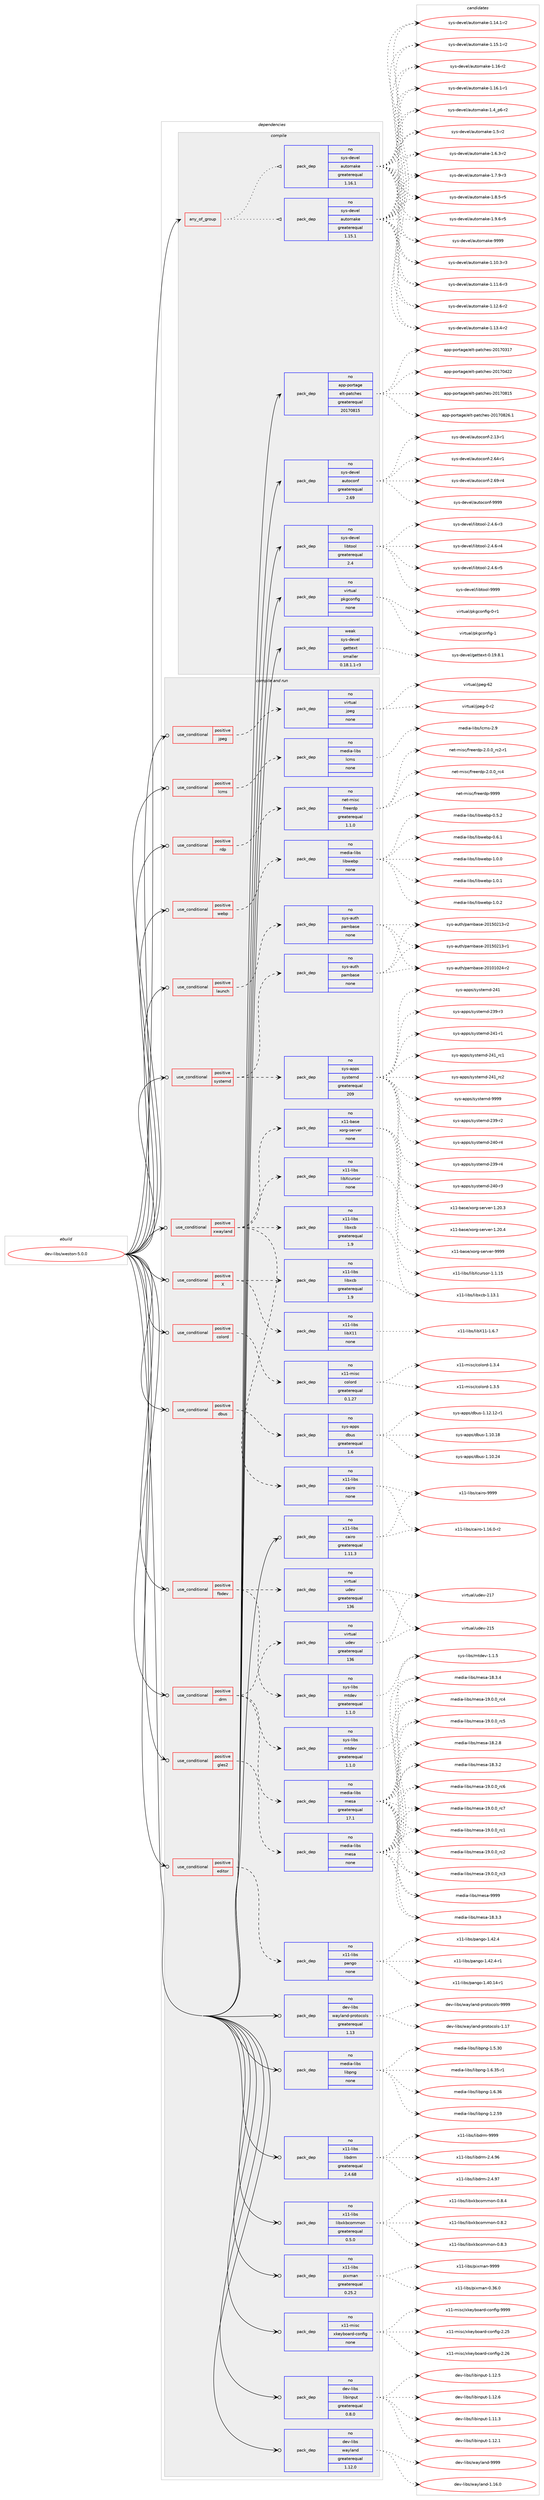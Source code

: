 digraph prolog {

# *************
# Graph options
# *************

newrank=true;
concentrate=true;
compound=true;
graph [rankdir=LR,fontname=Helvetica,fontsize=10,ranksep=1.5];#, ranksep=2.5, nodesep=0.2];
edge  [arrowhead=vee];
node  [fontname=Helvetica,fontsize=10];

# **********
# The ebuild
# **********

subgraph cluster_leftcol {
color=gray;
rank=same;
label=<<i>ebuild</i>>;
id [label="dev-libs/weston-5.0.0", color=red, width=4, href="../dev-libs/weston-5.0.0.svg"];
}

# ****************
# The dependencies
# ****************

subgraph cluster_midcol {
color=gray;
label=<<i>dependencies</i>>;
subgraph cluster_compile {
fillcolor="#eeeeee";
style=filled;
label=<<i>compile</i>>;
subgraph any22430 {
dependency1372559 [label=<<TABLE BORDER="0" CELLBORDER="1" CELLSPACING="0" CELLPADDING="4"><TR><TD CELLPADDING="10">any_of_group</TD></TR></TABLE>>, shape=none, color=red];subgraph pack982516 {
dependency1372560 [label=<<TABLE BORDER="0" CELLBORDER="1" CELLSPACING="0" CELLPADDING="4" WIDTH="220"><TR><TD ROWSPAN="6" CELLPADDING="30">pack_dep</TD></TR><TR><TD WIDTH="110">no</TD></TR><TR><TD>sys-devel</TD></TR><TR><TD>automake</TD></TR><TR><TD>greaterequal</TD></TR><TR><TD>1.16.1</TD></TR></TABLE>>, shape=none, color=blue];
}
dependency1372559:e -> dependency1372560:w [weight=20,style="dotted",arrowhead="oinv"];
subgraph pack982517 {
dependency1372561 [label=<<TABLE BORDER="0" CELLBORDER="1" CELLSPACING="0" CELLPADDING="4" WIDTH="220"><TR><TD ROWSPAN="6" CELLPADDING="30">pack_dep</TD></TR><TR><TD WIDTH="110">no</TD></TR><TR><TD>sys-devel</TD></TR><TR><TD>automake</TD></TR><TR><TD>greaterequal</TD></TR><TR><TD>1.15.1</TD></TR></TABLE>>, shape=none, color=blue];
}
dependency1372559:e -> dependency1372561:w [weight=20,style="dotted",arrowhead="oinv"];
}
id:e -> dependency1372559:w [weight=20,style="solid",arrowhead="vee"];
subgraph pack982518 {
dependency1372562 [label=<<TABLE BORDER="0" CELLBORDER="1" CELLSPACING="0" CELLPADDING="4" WIDTH="220"><TR><TD ROWSPAN="6" CELLPADDING="30">pack_dep</TD></TR><TR><TD WIDTH="110">no</TD></TR><TR><TD>app-portage</TD></TR><TR><TD>elt-patches</TD></TR><TR><TD>greaterequal</TD></TR><TR><TD>20170815</TD></TR></TABLE>>, shape=none, color=blue];
}
id:e -> dependency1372562:w [weight=20,style="solid",arrowhead="vee"];
subgraph pack982519 {
dependency1372563 [label=<<TABLE BORDER="0" CELLBORDER="1" CELLSPACING="0" CELLPADDING="4" WIDTH="220"><TR><TD ROWSPAN="6" CELLPADDING="30">pack_dep</TD></TR><TR><TD WIDTH="110">no</TD></TR><TR><TD>sys-devel</TD></TR><TR><TD>autoconf</TD></TR><TR><TD>greaterequal</TD></TR><TR><TD>2.69</TD></TR></TABLE>>, shape=none, color=blue];
}
id:e -> dependency1372563:w [weight=20,style="solid",arrowhead="vee"];
subgraph pack982520 {
dependency1372564 [label=<<TABLE BORDER="0" CELLBORDER="1" CELLSPACING="0" CELLPADDING="4" WIDTH="220"><TR><TD ROWSPAN="6" CELLPADDING="30">pack_dep</TD></TR><TR><TD WIDTH="110">no</TD></TR><TR><TD>sys-devel</TD></TR><TR><TD>libtool</TD></TR><TR><TD>greaterequal</TD></TR><TR><TD>2.4</TD></TR></TABLE>>, shape=none, color=blue];
}
id:e -> dependency1372564:w [weight=20,style="solid",arrowhead="vee"];
subgraph pack982521 {
dependency1372565 [label=<<TABLE BORDER="0" CELLBORDER="1" CELLSPACING="0" CELLPADDING="4" WIDTH="220"><TR><TD ROWSPAN="6" CELLPADDING="30">pack_dep</TD></TR><TR><TD WIDTH="110">no</TD></TR><TR><TD>virtual</TD></TR><TR><TD>pkgconfig</TD></TR><TR><TD>none</TD></TR><TR><TD></TD></TR></TABLE>>, shape=none, color=blue];
}
id:e -> dependency1372565:w [weight=20,style="solid",arrowhead="vee"];
subgraph pack982522 {
dependency1372566 [label=<<TABLE BORDER="0" CELLBORDER="1" CELLSPACING="0" CELLPADDING="4" WIDTH="220"><TR><TD ROWSPAN="6" CELLPADDING="30">pack_dep</TD></TR><TR><TD WIDTH="110">weak</TD></TR><TR><TD>sys-devel</TD></TR><TR><TD>gettext</TD></TR><TR><TD>smaller</TD></TR><TR><TD>0.18.1.1-r3</TD></TR></TABLE>>, shape=none, color=blue];
}
id:e -> dependency1372566:w [weight=20,style="solid",arrowhead="vee"];
}
subgraph cluster_compileandrun {
fillcolor="#eeeeee";
style=filled;
label=<<i>compile and run</i>>;
subgraph cond367049 {
dependency1372567 [label=<<TABLE BORDER="0" CELLBORDER="1" CELLSPACING="0" CELLPADDING="4"><TR><TD ROWSPAN="3" CELLPADDING="10">use_conditional</TD></TR><TR><TD>positive</TD></TR><TR><TD>X</TD></TR></TABLE>>, shape=none, color=red];
subgraph pack982523 {
dependency1372568 [label=<<TABLE BORDER="0" CELLBORDER="1" CELLSPACING="0" CELLPADDING="4" WIDTH="220"><TR><TD ROWSPAN="6" CELLPADDING="30">pack_dep</TD></TR><TR><TD WIDTH="110">no</TD></TR><TR><TD>x11-libs</TD></TR><TR><TD>libxcb</TD></TR><TR><TD>greaterequal</TD></TR><TR><TD>1.9</TD></TR></TABLE>>, shape=none, color=blue];
}
dependency1372567:e -> dependency1372568:w [weight=20,style="dashed",arrowhead="vee"];
subgraph pack982524 {
dependency1372569 [label=<<TABLE BORDER="0" CELLBORDER="1" CELLSPACING="0" CELLPADDING="4" WIDTH="220"><TR><TD ROWSPAN="6" CELLPADDING="30">pack_dep</TD></TR><TR><TD WIDTH="110">no</TD></TR><TR><TD>x11-libs</TD></TR><TR><TD>libX11</TD></TR><TR><TD>none</TD></TR><TR><TD></TD></TR></TABLE>>, shape=none, color=blue];
}
dependency1372567:e -> dependency1372569:w [weight=20,style="dashed",arrowhead="vee"];
}
id:e -> dependency1372567:w [weight=20,style="solid",arrowhead="odotvee"];
subgraph cond367050 {
dependency1372570 [label=<<TABLE BORDER="0" CELLBORDER="1" CELLSPACING="0" CELLPADDING="4"><TR><TD ROWSPAN="3" CELLPADDING="10">use_conditional</TD></TR><TR><TD>positive</TD></TR><TR><TD>colord</TD></TR></TABLE>>, shape=none, color=red];
subgraph pack982525 {
dependency1372571 [label=<<TABLE BORDER="0" CELLBORDER="1" CELLSPACING="0" CELLPADDING="4" WIDTH="220"><TR><TD ROWSPAN="6" CELLPADDING="30">pack_dep</TD></TR><TR><TD WIDTH="110">no</TD></TR><TR><TD>x11-misc</TD></TR><TR><TD>colord</TD></TR><TR><TD>greaterequal</TD></TR><TR><TD>0.1.27</TD></TR></TABLE>>, shape=none, color=blue];
}
dependency1372570:e -> dependency1372571:w [weight=20,style="dashed",arrowhead="vee"];
}
id:e -> dependency1372570:w [weight=20,style="solid",arrowhead="odotvee"];
subgraph cond367051 {
dependency1372572 [label=<<TABLE BORDER="0" CELLBORDER="1" CELLSPACING="0" CELLPADDING="4"><TR><TD ROWSPAN="3" CELLPADDING="10">use_conditional</TD></TR><TR><TD>positive</TD></TR><TR><TD>dbus</TD></TR></TABLE>>, shape=none, color=red];
subgraph pack982526 {
dependency1372573 [label=<<TABLE BORDER="0" CELLBORDER="1" CELLSPACING="0" CELLPADDING="4" WIDTH="220"><TR><TD ROWSPAN="6" CELLPADDING="30">pack_dep</TD></TR><TR><TD WIDTH="110">no</TD></TR><TR><TD>sys-apps</TD></TR><TR><TD>dbus</TD></TR><TR><TD>greaterequal</TD></TR><TR><TD>1.6</TD></TR></TABLE>>, shape=none, color=blue];
}
dependency1372572:e -> dependency1372573:w [weight=20,style="dashed",arrowhead="vee"];
}
id:e -> dependency1372572:w [weight=20,style="solid",arrowhead="odotvee"];
subgraph cond367052 {
dependency1372574 [label=<<TABLE BORDER="0" CELLBORDER="1" CELLSPACING="0" CELLPADDING="4"><TR><TD ROWSPAN="3" CELLPADDING="10">use_conditional</TD></TR><TR><TD>positive</TD></TR><TR><TD>drm</TD></TR></TABLE>>, shape=none, color=red];
subgraph pack982527 {
dependency1372575 [label=<<TABLE BORDER="0" CELLBORDER="1" CELLSPACING="0" CELLPADDING="4" WIDTH="220"><TR><TD ROWSPAN="6" CELLPADDING="30">pack_dep</TD></TR><TR><TD WIDTH="110">no</TD></TR><TR><TD>media-libs</TD></TR><TR><TD>mesa</TD></TR><TR><TD>greaterequal</TD></TR><TR><TD>17.1</TD></TR></TABLE>>, shape=none, color=blue];
}
dependency1372574:e -> dependency1372575:w [weight=20,style="dashed",arrowhead="vee"];
subgraph pack982528 {
dependency1372576 [label=<<TABLE BORDER="0" CELLBORDER="1" CELLSPACING="0" CELLPADDING="4" WIDTH="220"><TR><TD ROWSPAN="6" CELLPADDING="30">pack_dep</TD></TR><TR><TD WIDTH="110">no</TD></TR><TR><TD>sys-libs</TD></TR><TR><TD>mtdev</TD></TR><TR><TD>greaterequal</TD></TR><TR><TD>1.1.0</TD></TR></TABLE>>, shape=none, color=blue];
}
dependency1372574:e -> dependency1372576:w [weight=20,style="dashed",arrowhead="vee"];
subgraph pack982529 {
dependency1372577 [label=<<TABLE BORDER="0" CELLBORDER="1" CELLSPACING="0" CELLPADDING="4" WIDTH="220"><TR><TD ROWSPAN="6" CELLPADDING="30">pack_dep</TD></TR><TR><TD WIDTH="110">no</TD></TR><TR><TD>virtual</TD></TR><TR><TD>udev</TD></TR><TR><TD>greaterequal</TD></TR><TR><TD>136</TD></TR></TABLE>>, shape=none, color=blue];
}
dependency1372574:e -> dependency1372577:w [weight=20,style="dashed",arrowhead="vee"];
}
id:e -> dependency1372574:w [weight=20,style="solid",arrowhead="odotvee"];
subgraph cond367053 {
dependency1372578 [label=<<TABLE BORDER="0" CELLBORDER="1" CELLSPACING="0" CELLPADDING="4"><TR><TD ROWSPAN="3" CELLPADDING="10">use_conditional</TD></TR><TR><TD>positive</TD></TR><TR><TD>editor</TD></TR></TABLE>>, shape=none, color=red];
subgraph pack982530 {
dependency1372579 [label=<<TABLE BORDER="0" CELLBORDER="1" CELLSPACING="0" CELLPADDING="4" WIDTH="220"><TR><TD ROWSPAN="6" CELLPADDING="30">pack_dep</TD></TR><TR><TD WIDTH="110">no</TD></TR><TR><TD>x11-libs</TD></TR><TR><TD>pango</TD></TR><TR><TD>none</TD></TR><TR><TD></TD></TR></TABLE>>, shape=none, color=blue];
}
dependency1372578:e -> dependency1372579:w [weight=20,style="dashed",arrowhead="vee"];
}
id:e -> dependency1372578:w [weight=20,style="solid",arrowhead="odotvee"];
subgraph cond367054 {
dependency1372580 [label=<<TABLE BORDER="0" CELLBORDER="1" CELLSPACING="0" CELLPADDING="4"><TR><TD ROWSPAN="3" CELLPADDING="10">use_conditional</TD></TR><TR><TD>positive</TD></TR><TR><TD>fbdev</TD></TR></TABLE>>, shape=none, color=red];
subgraph pack982531 {
dependency1372581 [label=<<TABLE BORDER="0" CELLBORDER="1" CELLSPACING="0" CELLPADDING="4" WIDTH="220"><TR><TD ROWSPAN="6" CELLPADDING="30">pack_dep</TD></TR><TR><TD WIDTH="110">no</TD></TR><TR><TD>sys-libs</TD></TR><TR><TD>mtdev</TD></TR><TR><TD>greaterequal</TD></TR><TR><TD>1.1.0</TD></TR></TABLE>>, shape=none, color=blue];
}
dependency1372580:e -> dependency1372581:w [weight=20,style="dashed",arrowhead="vee"];
subgraph pack982532 {
dependency1372582 [label=<<TABLE BORDER="0" CELLBORDER="1" CELLSPACING="0" CELLPADDING="4" WIDTH="220"><TR><TD ROWSPAN="6" CELLPADDING="30">pack_dep</TD></TR><TR><TD WIDTH="110">no</TD></TR><TR><TD>virtual</TD></TR><TR><TD>udev</TD></TR><TR><TD>greaterequal</TD></TR><TR><TD>136</TD></TR></TABLE>>, shape=none, color=blue];
}
dependency1372580:e -> dependency1372582:w [weight=20,style="dashed",arrowhead="vee"];
}
id:e -> dependency1372580:w [weight=20,style="solid",arrowhead="odotvee"];
subgraph cond367055 {
dependency1372583 [label=<<TABLE BORDER="0" CELLBORDER="1" CELLSPACING="0" CELLPADDING="4"><TR><TD ROWSPAN="3" CELLPADDING="10">use_conditional</TD></TR><TR><TD>positive</TD></TR><TR><TD>gles2</TD></TR></TABLE>>, shape=none, color=red];
subgraph pack982533 {
dependency1372584 [label=<<TABLE BORDER="0" CELLBORDER="1" CELLSPACING="0" CELLPADDING="4" WIDTH="220"><TR><TD ROWSPAN="6" CELLPADDING="30">pack_dep</TD></TR><TR><TD WIDTH="110">no</TD></TR><TR><TD>media-libs</TD></TR><TR><TD>mesa</TD></TR><TR><TD>none</TD></TR><TR><TD></TD></TR></TABLE>>, shape=none, color=blue];
}
dependency1372583:e -> dependency1372584:w [weight=20,style="dashed",arrowhead="vee"];
}
id:e -> dependency1372583:w [weight=20,style="solid",arrowhead="odotvee"];
subgraph cond367056 {
dependency1372585 [label=<<TABLE BORDER="0" CELLBORDER="1" CELLSPACING="0" CELLPADDING="4"><TR><TD ROWSPAN="3" CELLPADDING="10">use_conditional</TD></TR><TR><TD>positive</TD></TR><TR><TD>jpeg</TD></TR></TABLE>>, shape=none, color=red];
subgraph pack982534 {
dependency1372586 [label=<<TABLE BORDER="0" CELLBORDER="1" CELLSPACING="0" CELLPADDING="4" WIDTH="220"><TR><TD ROWSPAN="6" CELLPADDING="30">pack_dep</TD></TR><TR><TD WIDTH="110">no</TD></TR><TR><TD>virtual</TD></TR><TR><TD>jpeg</TD></TR><TR><TD>none</TD></TR><TR><TD></TD></TR></TABLE>>, shape=none, color=blue];
}
dependency1372585:e -> dependency1372586:w [weight=20,style="dashed",arrowhead="vee"];
}
id:e -> dependency1372585:w [weight=20,style="solid",arrowhead="odotvee"];
subgraph cond367057 {
dependency1372587 [label=<<TABLE BORDER="0" CELLBORDER="1" CELLSPACING="0" CELLPADDING="4"><TR><TD ROWSPAN="3" CELLPADDING="10">use_conditional</TD></TR><TR><TD>positive</TD></TR><TR><TD>launch</TD></TR></TABLE>>, shape=none, color=red];
subgraph pack982535 {
dependency1372588 [label=<<TABLE BORDER="0" CELLBORDER="1" CELLSPACING="0" CELLPADDING="4" WIDTH="220"><TR><TD ROWSPAN="6" CELLPADDING="30">pack_dep</TD></TR><TR><TD WIDTH="110">no</TD></TR><TR><TD>sys-auth</TD></TR><TR><TD>pambase</TD></TR><TR><TD>none</TD></TR><TR><TD></TD></TR></TABLE>>, shape=none, color=blue];
}
dependency1372587:e -> dependency1372588:w [weight=20,style="dashed",arrowhead="vee"];
}
id:e -> dependency1372587:w [weight=20,style="solid",arrowhead="odotvee"];
subgraph cond367058 {
dependency1372589 [label=<<TABLE BORDER="0" CELLBORDER="1" CELLSPACING="0" CELLPADDING="4"><TR><TD ROWSPAN="3" CELLPADDING="10">use_conditional</TD></TR><TR><TD>positive</TD></TR><TR><TD>lcms</TD></TR></TABLE>>, shape=none, color=red];
subgraph pack982536 {
dependency1372590 [label=<<TABLE BORDER="0" CELLBORDER="1" CELLSPACING="0" CELLPADDING="4" WIDTH="220"><TR><TD ROWSPAN="6" CELLPADDING="30">pack_dep</TD></TR><TR><TD WIDTH="110">no</TD></TR><TR><TD>media-libs</TD></TR><TR><TD>lcms</TD></TR><TR><TD>none</TD></TR><TR><TD></TD></TR></TABLE>>, shape=none, color=blue];
}
dependency1372589:e -> dependency1372590:w [weight=20,style="dashed",arrowhead="vee"];
}
id:e -> dependency1372589:w [weight=20,style="solid",arrowhead="odotvee"];
subgraph cond367059 {
dependency1372591 [label=<<TABLE BORDER="0" CELLBORDER="1" CELLSPACING="0" CELLPADDING="4"><TR><TD ROWSPAN="3" CELLPADDING="10">use_conditional</TD></TR><TR><TD>positive</TD></TR><TR><TD>rdp</TD></TR></TABLE>>, shape=none, color=red];
subgraph pack982537 {
dependency1372592 [label=<<TABLE BORDER="0" CELLBORDER="1" CELLSPACING="0" CELLPADDING="4" WIDTH="220"><TR><TD ROWSPAN="6" CELLPADDING="30">pack_dep</TD></TR><TR><TD WIDTH="110">no</TD></TR><TR><TD>net-misc</TD></TR><TR><TD>freerdp</TD></TR><TR><TD>greaterequal</TD></TR><TR><TD>1.1.0</TD></TR></TABLE>>, shape=none, color=blue];
}
dependency1372591:e -> dependency1372592:w [weight=20,style="dashed",arrowhead="vee"];
}
id:e -> dependency1372591:w [weight=20,style="solid",arrowhead="odotvee"];
subgraph cond367060 {
dependency1372593 [label=<<TABLE BORDER="0" CELLBORDER="1" CELLSPACING="0" CELLPADDING="4"><TR><TD ROWSPAN="3" CELLPADDING="10">use_conditional</TD></TR><TR><TD>positive</TD></TR><TR><TD>systemd</TD></TR></TABLE>>, shape=none, color=red];
subgraph pack982538 {
dependency1372594 [label=<<TABLE BORDER="0" CELLBORDER="1" CELLSPACING="0" CELLPADDING="4" WIDTH="220"><TR><TD ROWSPAN="6" CELLPADDING="30">pack_dep</TD></TR><TR><TD WIDTH="110">no</TD></TR><TR><TD>sys-auth</TD></TR><TR><TD>pambase</TD></TR><TR><TD>none</TD></TR><TR><TD></TD></TR></TABLE>>, shape=none, color=blue];
}
dependency1372593:e -> dependency1372594:w [weight=20,style="dashed",arrowhead="vee"];
subgraph pack982539 {
dependency1372595 [label=<<TABLE BORDER="0" CELLBORDER="1" CELLSPACING="0" CELLPADDING="4" WIDTH="220"><TR><TD ROWSPAN="6" CELLPADDING="30">pack_dep</TD></TR><TR><TD WIDTH="110">no</TD></TR><TR><TD>sys-apps</TD></TR><TR><TD>systemd</TD></TR><TR><TD>greaterequal</TD></TR><TR><TD>209</TD></TR></TABLE>>, shape=none, color=blue];
}
dependency1372593:e -> dependency1372595:w [weight=20,style="dashed",arrowhead="vee"];
}
id:e -> dependency1372593:w [weight=20,style="solid",arrowhead="odotvee"];
subgraph cond367061 {
dependency1372596 [label=<<TABLE BORDER="0" CELLBORDER="1" CELLSPACING="0" CELLPADDING="4"><TR><TD ROWSPAN="3" CELLPADDING="10">use_conditional</TD></TR><TR><TD>positive</TD></TR><TR><TD>webp</TD></TR></TABLE>>, shape=none, color=red];
subgraph pack982540 {
dependency1372597 [label=<<TABLE BORDER="0" CELLBORDER="1" CELLSPACING="0" CELLPADDING="4" WIDTH="220"><TR><TD ROWSPAN="6" CELLPADDING="30">pack_dep</TD></TR><TR><TD WIDTH="110">no</TD></TR><TR><TD>media-libs</TD></TR><TR><TD>libwebp</TD></TR><TR><TD>none</TD></TR><TR><TD></TD></TR></TABLE>>, shape=none, color=blue];
}
dependency1372596:e -> dependency1372597:w [weight=20,style="dashed",arrowhead="vee"];
}
id:e -> dependency1372596:w [weight=20,style="solid",arrowhead="odotvee"];
subgraph cond367062 {
dependency1372598 [label=<<TABLE BORDER="0" CELLBORDER="1" CELLSPACING="0" CELLPADDING="4"><TR><TD ROWSPAN="3" CELLPADDING="10">use_conditional</TD></TR><TR><TD>positive</TD></TR><TR><TD>xwayland</TD></TR></TABLE>>, shape=none, color=red];
subgraph pack982541 {
dependency1372599 [label=<<TABLE BORDER="0" CELLBORDER="1" CELLSPACING="0" CELLPADDING="4" WIDTH="220"><TR><TD ROWSPAN="6" CELLPADDING="30">pack_dep</TD></TR><TR><TD WIDTH="110">no</TD></TR><TR><TD>x11-base</TD></TR><TR><TD>xorg-server</TD></TR><TR><TD>none</TD></TR><TR><TD></TD></TR></TABLE>>, shape=none, color=blue];
}
dependency1372598:e -> dependency1372599:w [weight=20,style="dashed",arrowhead="vee"];
subgraph pack982542 {
dependency1372600 [label=<<TABLE BORDER="0" CELLBORDER="1" CELLSPACING="0" CELLPADDING="4" WIDTH="220"><TR><TD ROWSPAN="6" CELLPADDING="30">pack_dep</TD></TR><TR><TD WIDTH="110">no</TD></TR><TR><TD>x11-libs</TD></TR><TR><TD>cairo</TD></TR><TR><TD>none</TD></TR><TR><TD></TD></TR></TABLE>>, shape=none, color=blue];
}
dependency1372598:e -> dependency1372600:w [weight=20,style="dashed",arrowhead="vee"];
subgraph pack982543 {
dependency1372601 [label=<<TABLE BORDER="0" CELLBORDER="1" CELLSPACING="0" CELLPADDING="4" WIDTH="220"><TR><TD ROWSPAN="6" CELLPADDING="30">pack_dep</TD></TR><TR><TD WIDTH="110">no</TD></TR><TR><TD>x11-libs</TD></TR><TR><TD>libxcb</TD></TR><TR><TD>greaterequal</TD></TR><TR><TD>1.9</TD></TR></TABLE>>, shape=none, color=blue];
}
dependency1372598:e -> dependency1372601:w [weight=20,style="dashed",arrowhead="vee"];
subgraph pack982544 {
dependency1372602 [label=<<TABLE BORDER="0" CELLBORDER="1" CELLSPACING="0" CELLPADDING="4" WIDTH="220"><TR><TD ROWSPAN="6" CELLPADDING="30">pack_dep</TD></TR><TR><TD WIDTH="110">no</TD></TR><TR><TD>x11-libs</TD></TR><TR><TD>libXcursor</TD></TR><TR><TD>none</TD></TR><TR><TD></TD></TR></TABLE>>, shape=none, color=blue];
}
dependency1372598:e -> dependency1372602:w [weight=20,style="dashed",arrowhead="vee"];
}
id:e -> dependency1372598:w [weight=20,style="solid",arrowhead="odotvee"];
subgraph pack982545 {
dependency1372603 [label=<<TABLE BORDER="0" CELLBORDER="1" CELLSPACING="0" CELLPADDING="4" WIDTH="220"><TR><TD ROWSPAN="6" CELLPADDING="30">pack_dep</TD></TR><TR><TD WIDTH="110">no</TD></TR><TR><TD>dev-libs</TD></TR><TR><TD>libinput</TD></TR><TR><TD>greaterequal</TD></TR><TR><TD>0.8.0</TD></TR></TABLE>>, shape=none, color=blue];
}
id:e -> dependency1372603:w [weight=20,style="solid",arrowhead="odotvee"];
subgraph pack982546 {
dependency1372604 [label=<<TABLE BORDER="0" CELLBORDER="1" CELLSPACING="0" CELLPADDING="4" WIDTH="220"><TR><TD ROWSPAN="6" CELLPADDING="30">pack_dep</TD></TR><TR><TD WIDTH="110">no</TD></TR><TR><TD>dev-libs</TD></TR><TR><TD>wayland</TD></TR><TR><TD>greaterequal</TD></TR><TR><TD>1.12.0</TD></TR></TABLE>>, shape=none, color=blue];
}
id:e -> dependency1372604:w [weight=20,style="solid",arrowhead="odotvee"];
subgraph pack982547 {
dependency1372605 [label=<<TABLE BORDER="0" CELLBORDER="1" CELLSPACING="0" CELLPADDING="4" WIDTH="220"><TR><TD ROWSPAN="6" CELLPADDING="30">pack_dep</TD></TR><TR><TD WIDTH="110">no</TD></TR><TR><TD>dev-libs</TD></TR><TR><TD>wayland-protocols</TD></TR><TR><TD>greaterequal</TD></TR><TR><TD>1.13</TD></TR></TABLE>>, shape=none, color=blue];
}
id:e -> dependency1372605:w [weight=20,style="solid",arrowhead="odotvee"];
subgraph pack982548 {
dependency1372606 [label=<<TABLE BORDER="0" CELLBORDER="1" CELLSPACING="0" CELLPADDING="4" WIDTH="220"><TR><TD ROWSPAN="6" CELLPADDING="30">pack_dep</TD></TR><TR><TD WIDTH="110">no</TD></TR><TR><TD>media-libs</TD></TR><TR><TD>libpng</TD></TR><TR><TD>none</TD></TR><TR><TD></TD></TR></TABLE>>, shape=none, color=blue];
}
id:e -> dependency1372606:w [weight=20,style="solid",arrowhead="odotvee"];
subgraph pack982549 {
dependency1372607 [label=<<TABLE BORDER="0" CELLBORDER="1" CELLSPACING="0" CELLPADDING="4" WIDTH="220"><TR><TD ROWSPAN="6" CELLPADDING="30">pack_dep</TD></TR><TR><TD WIDTH="110">no</TD></TR><TR><TD>x11-libs</TD></TR><TR><TD>cairo</TD></TR><TR><TD>greaterequal</TD></TR><TR><TD>1.11.3</TD></TR></TABLE>>, shape=none, color=blue];
}
id:e -> dependency1372607:w [weight=20,style="solid",arrowhead="odotvee"];
subgraph pack982550 {
dependency1372608 [label=<<TABLE BORDER="0" CELLBORDER="1" CELLSPACING="0" CELLPADDING="4" WIDTH="220"><TR><TD ROWSPAN="6" CELLPADDING="30">pack_dep</TD></TR><TR><TD WIDTH="110">no</TD></TR><TR><TD>x11-libs</TD></TR><TR><TD>libdrm</TD></TR><TR><TD>greaterequal</TD></TR><TR><TD>2.4.68</TD></TR></TABLE>>, shape=none, color=blue];
}
id:e -> dependency1372608:w [weight=20,style="solid",arrowhead="odotvee"];
subgraph pack982551 {
dependency1372609 [label=<<TABLE BORDER="0" CELLBORDER="1" CELLSPACING="0" CELLPADDING="4" WIDTH="220"><TR><TD ROWSPAN="6" CELLPADDING="30">pack_dep</TD></TR><TR><TD WIDTH="110">no</TD></TR><TR><TD>x11-libs</TD></TR><TR><TD>libxkbcommon</TD></TR><TR><TD>greaterequal</TD></TR><TR><TD>0.5.0</TD></TR></TABLE>>, shape=none, color=blue];
}
id:e -> dependency1372609:w [weight=20,style="solid",arrowhead="odotvee"];
subgraph pack982552 {
dependency1372610 [label=<<TABLE BORDER="0" CELLBORDER="1" CELLSPACING="0" CELLPADDING="4" WIDTH="220"><TR><TD ROWSPAN="6" CELLPADDING="30">pack_dep</TD></TR><TR><TD WIDTH="110">no</TD></TR><TR><TD>x11-libs</TD></TR><TR><TD>pixman</TD></TR><TR><TD>greaterequal</TD></TR><TR><TD>0.25.2</TD></TR></TABLE>>, shape=none, color=blue];
}
id:e -> dependency1372610:w [weight=20,style="solid",arrowhead="odotvee"];
subgraph pack982553 {
dependency1372611 [label=<<TABLE BORDER="0" CELLBORDER="1" CELLSPACING="0" CELLPADDING="4" WIDTH="220"><TR><TD ROWSPAN="6" CELLPADDING="30">pack_dep</TD></TR><TR><TD WIDTH="110">no</TD></TR><TR><TD>x11-misc</TD></TR><TR><TD>xkeyboard-config</TD></TR><TR><TD>none</TD></TR><TR><TD></TD></TR></TABLE>>, shape=none, color=blue];
}
id:e -> dependency1372611:w [weight=20,style="solid",arrowhead="odotvee"];
}
subgraph cluster_run {
fillcolor="#eeeeee";
style=filled;
label=<<i>run</i>>;
}
}

# **************
# The candidates
# **************

subgraph cluster_choices {
rank=same;
color=gray;
label=<<i>candidates</i>>;

subgraph choice982516 {
color=black;
nodesep=1;
choice11512111545100101118101108479711711611110997107101454946494846514511451 [label="sys-devel/automake-1.10.3-r3", color=red, width=4,href="../sys-devel/automake-1.10.3-r3.svg"];
choice11512111545100101118101108479711711611110997107101454946494946544511451 [label="sys-devel/automake-1.11.6-r3", color=red, width=4,href="../sys-devel/automake-1.11.6-r3.svg"];
choice11512111545100101118101108479711711611110997107101454946495046544511450 [label="sys-devel/automake-1.12.6-r2", color=red, width=4,href="../sys-devel/automake-1.12.6-r2.svg"];
choice11512111545100101118101108479711711611110997107101454946495146524511450 [label="sys-devel/automake-1.13.4-r2", color=red, width=4,href="../sys-devel/automake-1.13.4-r2.svg"];
choice11512111545100101118101108479711711611110997107101454946495246494511450 [label="sys-devel/automake-1.14.1-r2", color=red, width=4,href="../sys-devel/automake-1.14.1-r2.svg"];
choice11512111545100101118101108479711711611110997107101454946495346494511450 [label="sys-devel/automake-1.15.1-r2", color=red, width=4,href="../sys-devel/automake-1.15.1-r2.svg"];
choice1151211154510010111810110847971171161111099710710145494649544511450 [label="sys-devel/automake-1.16-r2", color=red, width=4,href="../sys-devel/automake-1.16-r2.svg"];
choice11512111545100101118101108479711711611110997107101454946495446494511449 [label="sys-devel/automake-1.16.1-r1", color=red, width=4,href="../sys-devel/automake-1.16.1-r1.svg"];
choice115121115451001011181011084797117116111109971071014549465295112544511450 [label="sys-devel/automake-1.4_p6-r2", color=red, width=4,href="../sys-devel/automake-1.4_p6-r2.svg"];
choice11512111545100101118101108479711711611110997107101454946534511450 [label="sys-devel/automake-1.5-r2", color=red, width=4,href="../sys-devel/automake-1.5-r2.svg"];
choice115121115451001011181011084797117116111109971071014549465446514511450 [label="sys-devel/automake-1.6.3-r2", color=red, width=4,href="../sys-devel/automake-1.6.3-r2.svg"];
choice115121115451001011181011084797117116111109971071014549465546574511451 [label="sys-devel/automake-1.7.9-r3", color=red, width=4,href="../sys-devel/automake-1.7.9-r3.svg"];
choice115121115451001011181011084797117116111109971071014549465646534511453 [label="sys-devel/automake-1.8.5-r5", color=red, width=4,href="../sys-devel/automake-1.8.5-r5.svg"];
choice115121115451001011181011084797117116111109971071014549465746544511453 [label="sys-devel/automake-1.9.6-r5", color=red, width=4,href="../sys-devel/automake-1.9.6-r5.svg"];
choice115121115451001011181011084797117116111109971071014557575757 [label="sys-devel/automake-9999", color=red, width=4,href="../sys-devel/automake-9999.svg"];
dependency1372560:e -> choice11512111545100101118101108479711711611110997107101454946494846514511451:w [style=dotted,weight="100"];
dependency1372560:e -> choice11512111545100101118101108479711711611110997107101454946494946544511451:w [style=dotted,weight="100"];
dependency1372560:e -> choice11512111545100101118101108479711711611110997107101454946495046544511450:w [style=dotted,weight="100"];
dependency1372560:e -> choice11512111545100101118101108479711711611110997107101454946495146524511450:w [style=dotted,weight="100"];
dependency1372560:e -> choice11512111545100101118101108479711711611110997107101454946495246494511450:w [style=dotted,weight="100"];
dependency1372560:e -> choice11512111545100101118101108479711711611110997107101454946495346494511450:w [style=dotted,weight="100"];
dependency1372560:e -> choice1151211154510010111810110847971171161111099710710145494649544511450:w [style=dotted,weight="100"];
dependency1372560:e -> choice11512111545100101118101108479711711611110997107101454946495446494511449:w [style=dotted,weight="100"];
dependency1372560:e -> choice115121115451001011181011084797117116111109971071014549465295112544511450:w [style=dotted,weight="100"];
dependency1372560:e -> choice11512111545100101118101108479711711611110997107101454946534511450:w [style=dotted,weight="100"];
dependency1372560:e -> choice115121115451001011181011084797117116111109971071014549465446514511450:w [style=dotted,weight="100"];
dependency1372560:e -> choice115121115451001011181011084797117116111109971071014549465546574511451:w [style=dotted,weight="100"];
dependency1372560:e -> choice115121115451001011181011084797117116111109971071014549465646534511453:w [style=dotted,weight="100"];
dependency1372560:e -> choice115121115451001011181011084797117116111109971071014549465746544511453:w [style=dotted,weight="100"];
dependency1372560:e -> choice115121115451001011181011084797117116111109971071014557575757:w [style=dotted,weight="100"];
}
subgraph choice982517 {
color=black;
nodesep=1;
choice11512111545100101118101108479711711611110997107101454946494846514511451 [label="sys-devel/automake-1.10.3-r3", color=red, width=4,href="../sys-devel/automake-1.10.3-r3.svg"];
choice11512111545100101118101108479711711611110997107101454946494946544511451 [label="sys-devel/automake-1.11.6-r3", color=red, width=4,href="../sys-devel/automake-1.11.6-r3.svg"];
choice11512111545100101118101108479711711611110997107101454946495046544511450 [label="sys-devel/automake-1.12.6-r2", color=red, width=4,href="../sys-devel/automake-1.12.6-r2.svg"];
choice11512111545100101118101108479711711611110997107101454946495146524511450 [label="sys-devel/automake-1.13.4-r2", color=red, width=4,href="../sys-devel/automake-1.13.4-r2.svg"];
choice11512111545100101118101108479711711611110997107101454946495246494511450 [label="sys-devel/automake-1.14.1-r2", color=red, width=4,href="../sys-devel/automake-1.14.1-r2.svg"];
choice11512111545100101118101108479711711611110997107101454946495346494511450 [label="sys-devel/automake-1.15.1-r2", color=red, width=4,href="../sys-devel/automake-1.15.1-r2.svg"];
choice1151211154510010111810110847971171161111099710710145494649544511450 [label="sys-devel/automake-1.16-r2", color=red, width=4,href="../sys-devel/automake-1.16-r2.svg"];
choice11512111545100101118101108479711711611110997107101454946495446494511449 [label="sys-devel/automake-1.16.1-r1", color=red, width=4,href="../sys-devel/automake-1.16.1-r1.svg"];
choice115121115451001011181011084797117116111109971071014549465295112544511450 [label="sys-devel/automake-1.4_p6-r2", color=red, width=4,href="../sys-devel/automake-1.4_p6-r2.svg"];
choice11512111545100101118101108479711711611110997107101454946534511450 [label="sys-devel/automake-1.5-r2", color=red, width=4,href="../sys-devel/automake-1.5-r2.svg"];
choice115121115451001011181011084797117116111109971071014549465446514511450 [label="sys-devel/automake-1.6.3-r2", color=red, width=4,href="../sys-devel/automake-1.6.3-r2.svg"];
choice115121115451001011181011084797117116111109971071014549465546574511451 [label="sys-devel/automake-1.7.9-r3", color=red, width=4,href="../sys-devel/automake-1.7.9-r3.svg"];
choice115121115451001011181011084797117116111109971071014549465646534511453 [label="sys-devel/automake-1.8.5-r5", color=red, width=4,href="../sys-devel/automake-1.8.5-r5.svg"];
choice115121115451001011181011084797117116111109971071014549465746544511453 [label="sys-devel/automake-1.9.6-r5", color=red, width=4,href="../sys-devel/automake-1.9.6-r5.svg"];
choice115121115451001011181011084797117116111109971071014557575757 [label="sys-devel/automake-9999", color=red, width=4,href="../sys-devel/automake-9999.svg"];
dependency1372561:e -> choice11512111545100101118101108479711711611110997107101454946494846514511451:w [style=dotted,weight="100"];
dependency1372561:e -> choice11512111545100101118101108479711711611110997107101454946494946544511451:w [style=dotted,weight="100"];
dependency1372561:e -> choice11512111545100101118101108479711711611110997107101454946495046544511450:w [style=dotted,weight="100"];
dependency1372561:e -> choice11512111545100101118101108479711711611110997107101454946495146524511450:w [style=dotted,weight="100"];
dependency1372561:e -> choice11512111545100101118101108479711711611110997107101454946495246494511450:w [style=dotted,weight="100"];
dependency1372561:e -> choice11512111545100101118101108479711711611110997107101454946495346494511450:w [style=dotted,weight="100"];
dependency1372561:e -> choice1151211154510010111810110847971171161111099710710145494649544511450:w [style=dotted,weight="100"];
dependency1372561:e -> choice11512111545100101118101108479711711611110997107101454946495446494511449:w [style=dotted,weight="100"];
dependency1372561:e -> choice115121115451001011181011084797117116111109971071014549465295112544511450:w [style=dotted,weight="100"];
dependency1372561:e -> choice11512111545100101118101108479711711611110997107101454946534511450:w [style=dotted,weight="100"];
dependency1372561:e -> choice115121115451001011181011084797117116111109971071014549465446514511450:w [style=dotted,weight="100"];
dependency1372561:e -> choice115121115451001011181011084797117116111109971071014549465546574511451:w [style=dotted,weight="100"];
dependency1372561:e -> choice115121115451001011181011084797117116111109971071014549465646534511453:w [style=dotted,weight="100"];
dependency1372561:e -> choice115121115451001011181011084797117116111109971071014549465746544511453:w [style=dotted,weight="100"];
dependency1372561:e -> choice115121115451001011181011084797117116111109971071014557575757:w [style=dotted,weight="100"];
}
subgraph choice982518 {
color=black;
nodesep=1;
choice97112112451121111141169710310147101108116451129711699104101115455048495548514955 [label="app-portage/elt-patches-20170317", color=red, width=4,href="../app-portage/elt-patches-20170317.svg"];
choice97112112451121111141169710310147101108116451129711699104101115455048495548525050 [label="app-portage/elt-patches-20170422", color=red, width=4,href="../app-portage/elt-patches-20170422.svg"];
choice97112112451121111141169710310147101108116451129711699104101115455048495548564953 [label="app-portage/elt-patches-20170815", color=red, width=4,href="../app-portage/elt-patches-20170815.svg"];
choice971121124511211111411697103101471011081164511297116991041011154550484955485650544649 [label="app-portage/elt-patches-20170826.1", color=red, width=4,href="../app-portage/elt-patches-20170826.1.svg"];
dependency1372562:e -> choice97112112451121111141169710310147101108116451129711699104101115455048495548514955:w [style=dotted,weight="100"];
dependency1372562:e -> choice97112112451121111141169710310147101108116451129711699104101115455048495548525050:w [style=dotted,weight="100"];
dependency1372562:e -> choice97112112451121111141169710310147101108116451129711699104101115455048495548564953:w [style=dotted,weight="100"];
dependency1372562:e -> choice971121124511211111411697103101471011081164511297116991041011154550484955485650544649:w [style=dotted,weight="100"];
}
subgraph choice982519 {
color=black;
nodesep=1;
choice1151211154510010111810110847971171161119911111010245504649514511449 [label="sys-devel/autoconf-2.13-r1", color=red, width=4,href="../sys-devel/autoconf-2.13-r1.svg"];
choice1151211154510010111810110847971171161119911111010245504654524511449 [label="sys-devel/autoconf-2.64-r1", color=red, width=4,href="../sys-devel/autoconf-2.64-r1.svg"];
choice1151211154510010111810110847971171161119911111010245504654574511452 [label="sys-devel/autoconf-2.69-r4", color=red, width=4,href="../sys-devel/autoconf-2.69-r4.svg"];
choice115121115451001011181011084797117116111991111101024557575757 [label="sys-devel/autoconf-9999", color=red, width=4,href="../sys-devel/autoconf-9999.svg"];
dependency1372563:e -> choice1151211154510010111810110847971171161119911111010245504649514511449:w [style=dotted,weight="100"];
dependency1372563:e -> choice1151211154510010111810110847971171161119911111010245504654524511449:w [style=dotted,weight="100"];
dependency1372563:e -> choice1151211154510010111810110847971171161119911111010245504654574511452:w [style=dotted,weight="100"];
dependency1372563:e -> choice115121115451001011181011084797117116111991111101024557575757:w [style=dotted,weight="100"];
}
subgraph choice982520 {
color=black;
nodesep=1;
choice1151211154510010111810110847108105981161111111084550465246544511451 [label="sys-devel/libtool-2.4.6-r3", color=red, width=4,href="../sys-devel/libtool-2.4.6-r3.svg"];
choice1151211154510010111810110847108105981161111111084550465246544511452 [label="sys-devel/libtool-2.4.6-r4", color=red, width=4,href="../sys-devel/libtool-2.4.6-r4.svg"];
choice1151211154510010111810110847108105981161111111084550465246544511453 [label="sys-devel/libtool-2.4.6-r5", color=red, width=4,href="../sys-devel/libtool-2.4.6-r5.svg"];
choice1151211154510010111810110847108105981161111111084557575757 [label="sys-devel/libtool-9999", color=red, width=4,href="../sys-devel/libtool-9999.svg"];
dependency1372564:e -> choice1151211154510010111810110847108105981161111111084550465246544511451:w [style=dotted,weight="100"];
dependency1372564:e -> choice1151211154510010111810110847108105981161111111084550465246544511452:w [style=dotted,weight="100"];
dependency1372564:e -> choice1151211154510010111810110847108105981161111111084550465246544511453:w [style=dotted,weight="100"];
dependency1372564:e -> choice1151211154510010111810110847108105981161111111084557575757:w [style=dotted,weight="100"];
}
subgraph choice982521 {
color=black;
nodesep=1;
choice11810511411611797108471121071039911111010210510345484511449 [label="virtual/pkgconfig-0-r1", color=red, width=4,href="../virtual/pkgconfig-0-r1.svg"];
choice1181051141161179710847112107103991111101021051034549 [label="virtual/pkgconfig-1", color=red, width=4,href="../virtual/pkgconfig-1.svg"];
dependency1372565:e -> choice11810511411611797108471121071039911111010210510345484511449:w [style=dotted,weight="100"];
dependency1372565:e -> choice1181051141161179710847112107103991111101021051034549:w [style=dotted,weight="100"];
}
subgraph choice982522 {
color=black;
nodesep=1;
choice1151211154510010111810110847103101116116101120116454846495746564649 [label="sys-devel/gettext-0.19.8.1", color=red, width=4,href="../sys-devel/gettext-0.19.8.1.svg"];
dependency1372566:e -> choice1151211154510010111810110847103101116116101120116454846495746564649:w [style=dotted,weight="100"];
}
subgraph choice982523 {
color=black;
nodesep=1;
choice120494945108105981154710810598120999845494649514649 [label="x11-libs/libxcb-1.13.1", color=red, width=4,href="../x11-libs/libxcb-1.13.1.svg"];
dependency1372568:e -> choice120494945108105981154710810598120999845494649514649:w [style=dotted,weight="100"];
}
subgraph choice982524 {
color=black;
nodesep=1;
choice120494945108105981154710810598884949454946544655 [label="x11-libs/libX11-1.6.7", color=red, width=4,href="../x11-libs/libX11-1.6.7.svg"];
dependency1372569:e -> choice120494945108105981154710810598884949454946544655:w [style=dotted,weight="100"];
}
subgraph choice982525 {
color=black;
nodesep=1;
choice120494945109105115994799111108111114100454946514652 [label="x11-misc/colord-1.3.4", color=red, width=4,href="../x11-misc/colord-1.3.4.svg"];
choice120494945109105115994799111108111114100454946514653 [label="x11-misc/colord-1.3.5", color=red, width=4,href="../x11-misc/colord-1.3.5.svg"];
dependency1372571:e -> choice120494945109105115994799111108111114100454946514652:w [style=dotted,weight="100"];
dependency1372571:e -> choice120494945109105115994799111108111114100454946514653:w [style=dotted,weight="100"];
}
subgraph choice982526 {
color=black;
nodesep=1;
choice115121115459711211211547100981171154549464948464956 [label="sys-apps/dbus-1.10.18", color=red, width=4,href="../sys-apps/dbus-1.10.18.svg"];
choice115121115459711211211547100981171154549464948465052 [label="sys-apps/dbus-1.10.24", color=red, width=4,href="../sys-apps/dbus-1.10.24.svg"];
choice1151211154597112112115471009811711545494649504649504511449 [label="sys-apps/dbus-1.12.12-r1", color=red, width=4,href="../sys-apps/dbus-1.12.12-r1.svg"];
dependency1372573:e -> choice115121115459711211211547100981171154549464948464956:w [style=dotted,weight="100"];
dependency1372573:e -> choice115121115459711211211547100981171154549464948465052:w [style=dotted,weight="100"];
dependency1372573:e -> choice1151211154597112112115471009811711545494649504649504511449:w [style=dotted,weight="100"];
}
subgraph choice982527 {
color=black;
nodesep=1;
choice109101100105974510810598115471091011159745495646504656 [label="media-libs/mesa-18.2.8", color=red, width=4,href="../media-libs/mesa-18.2.8.svg"];
choice109101100105974510810598115471091011159745495646514650 [label="media-libs/mesa-18.3.2", color=red, width=4,href="../media-libs/mesa-18.3.2.svg"];
choice109101100105974510810598115471091011159745495646514651 [label="media-libs/mesa-18.3.3", color=red, width=4,href="../media-libs/mesa-18.3.3.svg"];
choice109101100105974510810598115471091011159745495646514652 [label="media-libs/mesa-18.3.4", color=red, width=4,href="../media-libs/mesa-18.3.4.svg"];
choice109101100105974510810598115471091011159745495746484648951149949 [label="media-libs/mesa-19.0.0_rc1", color=red, width=4,href="../media-libs/mesa-19.0.0_rc1.svg"];
choice109101100105974510810598115471091011159745495746484648951149950 [label="media-libs/mesa-19.0.0_rc2", color=red, width=4,href="../media-libs/mesa-19.0.0_rc2.svg"];
choice109101100105974510810598115471091011159745495746484648951149951 [label="media-libs/mesa-19.0.0_rc3", color=red, width=4,href="../media-libs/mesa-19.0.0_rc3.svg"];
choice109101100105974510810598115471091011159745495746484648951149952 [label="media-libs/mesa-19.0.0_rc4", color=red, width=4,href="../media-libs/mesa-19.0.0_rc4.svg"];
choice109101100105974510810598115471091011159745495746484648951149953 [label="media-libs/mesa-19.0.0_rc5", color=red, width=4,href="../media-libs/mesa-19.0.0_rc5.svg"];
choice109101100105974510810598115471091011159745495746484648951149954 [label="media-libs/mesa-19.0.0_rc6", color=red, width=4,href="../media-libs/mesa-19.0.0_rc6.svg"];
choice109101100105974510810598115471091011159745495746484648951149955 [label="media-libs/mesa-19.0.0_rc7", color=red, width=4,href="../media-libs/mesa-19.0.0_rc7.svg"];
choice10910110010597451081059811547109101115974557575757 [label="media-libs/mesa-9999", color=red, width=4,href="../media-libs/mesa-9999.svg"];
dependency1372575:e -> choice109101100105974510810598115471091011159745495646504656:w [style=dotted,weight="100"];
dependency1372575:e -> choice109101100105974510810598115471091011159745495646514650:w [style=dotted,weight="100"];
dependency1372575:e -> choice109101100105974510810598115471091011159745495646514651:w [style=dotted,weight="100"];
dependency1372575:e -> choice109101100105974510810598115471091011159745495646514652:w [style=dotted,weight="100"];
dependency1372575:e -> choice109101100105974510810598115471091011159745495746484648951149949:w [style=dotted,weight="100"];
dependency1372575:e -> choice109101100105974510810598115471091011159745495746484648951149950:w [style=dotted,weight="100"];
dependency1372575:e -> choice109101100105974510810598115471091011159745495746484648951149951:w [style=dotted,weight="100"];
dependency1372575:e -> choice109101100105974510810598115471091011159745495746484648951149952:w [style=dotted,weight="100"];
dependency1372575:e -> choice109101100105974510810598115471091011159745495746484648951149953:w [style=dotted,weight="100"];
dependency1372575:e -> choice109101100105974510810598115471091011159745495746484648951149954:w [style=dotted,weight="100"];
dependency1372575:e -> choice109101100105974510810598115471091011159745495746484648951149955:w [style=dotted,weight="100"];
dependency1372575:e -> choice10910110010597451081059811547109101115974557575757:w [style=dotted,weight="100"];
}
subgraph choice982528 {
color=black;
nodesep=1;
choice115121115451081059811547109116100101118454946494653 [label="sys-libs/mtdev-1.1.5", color=red, width=4,href="../sys-libs/mtdev-1.1.5.svg"];
dependency1372576:e -> choice115121115451081059811547109116100101118454946494653:w [style=dotted,weight="100"];
}
subgraph choice982529 {
color=black;
nodesep=1;
choice118105114116117971084711710010111845504953 [label="virtual/udev-215", color=red, width=4,href="../virtual/udev-215.svg"];
choice118105114116117971084711710010111845504955 [label="virtual/udev-217", color=red, width=4,href="../virtual/udev-217.svg"];
dependency1372577:e -> choice118105114116117971084711710010111845504953:w [style=dotted,weight="100"];
dependency1372577:e -> choice118105114116117971084711710010111845504955:w [style=dotted,weight="100"];
}
subgraph choice982530 {
color=black;
nodesep=1;
choice12049494510810598115471129711010311145494652484649524511449 [label="x11-libs/pango-1.40.14-r1", color=red, width=4,href="../x11-libs/pango-1.40.14-r1.svg"];
choice12049494510810598115471129711010311145494652504652 [label="x11-libs/pango-1.42.4", color=red, width=4,href="../x11-libs/pango-1.42.4.svg"];
choice120494945108105981154711297110103111454946525046524511449 [label="x11-libs/pango-1.42.4-r1", color=red, width=4,href="../x11-libs/pango-1.42.4-r1.svg"];
dependency1372579:e -> choice12049494510810598115471129711010311145494652484649524511449:w [style=dotted,weight="100"];
dependency1372579:e -> choice12049494510810598115471129711010311145494652504652:w [style=dotted,weight="100"];
dependency1372579:e -> choice120494945108105981154711297110103111454946525046524511449:w [style=dotted,weight="100"];
}
subgraph choice982531 {
color=black;
nodesep=1;
choice115121115451081059811547109116100101118454946494653 [label="sys-libs/mtdev-1.1.5", color=red, width=4,href="../sys-libs/mtdev-1.1.5.svg"];
dependency1372581:e -> choice115121115451081059811547109116100101118454946494653:w [style=dotted,weight="100"];
}
subgraph choice982532 {
color=black;
nodesep=1;
choice118105114116117971084711710010111845504953 [label="virtual/udev-215", color=red, width=4,href="../virtual/udev-215.svg"];
choice118105114116117971084711710010111845504955 [label="virtual/udev-217", color=red, width=4,href="../virtual/udev-217.svg"];
dependency1372582:e -> choice118105114116117971084711710010111845504953:w [style=dotted,weight="100"];
dependency1372582:e -> choice118105114116117971084711710010111845504955:w [style=dotted,weight="100"];
}
subgraph choice982533 {
color=black;
nodesep=1;
choice109101100105974510810598115471091011159745495646504656 [label="media-libs/mesa-18.2.8", color=red, width=4,href="../media-libs/mesa-18.2.8.svg"];
choice109101100105974510810598115471091011159745495646514650 [label="media-libs/mesa-18.3.2", color=red, width=4,href="../media-libs/mesa-18.3.2.svg"];
choice109101100105974510810598115471091011159745495646514651 [label="media-libs/mesa-18.3.3", color=red, width=4,href="../media-libs/mesa-18.3.3.svg"];
choice109101100105974510810598115471091011159745495646514652 [label="media-libs/mesa-18.3.4", color=red, width=4,href="../media-libs/mesa-18.3.4.svg"];
choice109101100105974510810598115471091011159745495746484648951149949 [label="media-libs/mesa-19.0.0_rc1", color=red, width=4,href="../media-libs/mesa-19.0.0_rc1.svg"];
choice109101100105974510810598115471091011159745495746484648951149950 [label="media-libs/mesa-19.0.0_rc2", color=red, width=4,href="../media-libs/mesa-19.0.0_rc2.svg"];
choice109101100105974510810598115471091011159745495746484648951149951 [label="media-libs/mesa-19.0.0_rc3", color=red, width=4,href="../media-libs/mesa-19.0.0_rc3.svg"];
choice109101100105974510810598115471091011159745495746484648951149952 [label="media-libs/mesa-19.0.0_rc4", color=red, width=4,href="../media-libs/mesa-19.0.0_rc4.svg"];
choice109101100105974510810598115471091011159745495746484648951149953 [label="media-libs/mesa-19.0.0_rc5", color=red, width=4,href="../media-libs/mesa-19.0.0_rc5.svg"];
choice109101100105974510810598115471091011159745495746484648951149954 [label="media-libs/mesa-19.0.0_rc6", color=red, width=4,href="../media-libs/mesa-19.0.0_rc6.svg"];
choice109101100105974510810598115471091011159745495746484648951149955 [label="media-libs/mesa-19.0.0_rc7", color=red, width=4,href="../media-libs/mesa-19.0.0_rc7.svg"];
choice10910110010597451081059811547109101115974557575757 [label="media-libs/mesa-9999", color=red, width=4,href="../media-libs/mesa-9999.svg"];
dependency1372584:e -> choice109101100105974510810598115471091011159745495646504656:w [style=dotted,weight="100"];
dependency1372584:e -> choice109101100105974510810598115471091011159745495646514650:w [style=dotted,weight="100"];
dependency1372584:e -> choice109101100105974510810598115471091011159745495646514651:w [style=dotted,weight="100"];
dependency1372584:e -> choice109101100105974510810598115471091011159745495646514652:w [style=dotted,weight="100"];
dependency1372584:e -> choice109101100105974510810598115471091011159745495746484648951149949:w [style=dotted,weight="100"];
dependency1372584:e -> choice109101100105974510810598115471091011159745495746484648951149950:w [style=dotted,weight="100"];
dependency1372584:e -> choice109101100105974510810598115471091011159745495746484648951149951:w [style=dotted,weight="100"];
dependency1372584:e -> choice109101100105974510810598115471091011159745495746484648951149952:w [style=dotted,weight="100"];
dependency1372584:e -> choice109101100105974510810598115471091011159745495746484648951149953:w [style=dotted,weight="100"];
dependency1372584:e -> choice109101100105974510810598115471091011159745495746484648951149954:w [style=dotted,weight="100"];
dependency1372584:e -> choice109101100105974510810598115471091011159745495746484648951149955:w [style=dotted,weight="100"];
dependency1372584:e -> choice10910110010597451081059811547109101115974557575757:w [style=dotted,weight="100"];
}
subgraph choice982534 {
color=black;
nodesep=1;
choice118105114116117971084710611210110345484511450 [label="virtual/jpeg-0-r2", color=red, width=4,href="../virtual/jpeg-0-r2.svg"];
choice1181051141161179710847106112101103455450 [label="virtual/jpeg-62", color=red, width=4,href="../virtual/jpeg-62.svg"];
dependency1372586:e -> choice118105114116117971084710611210110345484511450:w [style=dotted,weight="100"];
dependency1372586:e -> choice1181051141161179710847106112101103455450:w [style=dotted,weight="100"];
}
subgraph choice982535 {
color=black;
nodesep=1;
choice1151211154597117116104471129710998971151014550484948494850524511450 [label="sys-auth/pambase-20101024-r2", color=red, width=4,href="../sys-auth/pambase-20101024-r2.svg"];
choice1151211154597117116104471129710998971151014550484953485049514511449 [label="sys-auth/pambase-20150213-r1", color=red, width=4,href="../sys-auth/pambase-20150213-r1.svg"];
choice1151211154597117116104471129710998971151014550484953485049514511450 [label="sys-auth/pambase-20150213-r2", color=red, width=4,href="../sys-auth/pambase-20150213-r2.svg"];
dependency1372588:e -> choice1151211154597117116104471129710998971151014550484948494850524511450:w [style=dotted,weight="100"];
dependency1372588:e -> choice1151211154597117116104471129710998971151014550484953485049514511449:w [style=dotted,weight="100"];
dependency1372588:e -> choice1151211154597117116104471129710998971151014550484953485049514511450:w [style=dotted,weight="100"];
}
subgraph choice982536 {
color=black;
nodesep=1;
choice109101100105974510810598115471089910911545504657 [label="media-libs/lcms-2.9", color=red, width=4,href="../media-libs/lcms-2.9.svg"];
dependency1372590:e -> choice109101100105974510810598115471089910911545504657:w [style=dotted,weight="100"];
}
subgraph choice982537 {
color=black;
nodesep=1;
choice1101011164510910511599471021141011011141001124550464846489511499504511449 [label="net-misc/freerdp-2.0.0_rc2-r1", color=red, width=4,href="../net-misc/freerdp-2.0.0_rc2-r1.svg"];
choice110101116451091051159947102114101101114100112455046484648951149952 [label="net-misc/freerdp-2.0.0_rc4", color=red, width=4,href="../net-misc/freerdp-2.0.0_rc4.svg"];
choice1101011164510910511599471021141011011141001124557575757 [label="net-misc/freerdp-9999", color=red, width=4,href="../net-misc/freerdp-9999.svg"];
dependency1372592:e -> choice1101011164510910511599471021141011011141001124550464846489511499504511449:w [style=dotted,weight="100"];
dependency1372592:e -> choice110101116451091051159947102114101101114100112455046484648951149952:w [style=dotted,weight="100"];
dependency1372592:e -> choice1101011164510910511599471021141011011141001124557575757:w [style=dotted,weight="100"];
}
subgraph choice982538 {
color=black;
nodesep=1;
choice1151211154597117116104471129710998971151014550484948494850524511450 [label="sys-auth/pambase-20101024-r2", color=red, width=4,href="../sys-auth/pambase-20101024-r2.svg"];
choice1151211154597117116104471129710998971151014550484953485049514511449 [label="sys-auth/pambase-20150213-r1", color=red, width=4,href="../sys-auth/pambase-20150213-r1.svg"];
choice1151211154597117116104471129710998971151014550484953485049514511450 [label="sys-auth/pambase-20150213-r2", color=red, width=4,href="../sys-auth/pambase-20150213-r2.svg"];
dependency1372594:e -> choice1151211154597117116104471129710998971151014550484948494850524511450:w [style=dotted,weight="100"];
dependency1372594:e -> choice1151211154597117116104471129710998971151014550484953485049514511449:w [style=dotted,weight="100"];
dependency1372594:e -> choice1151211154597117116104471129710998971151014550484953485049514511450:w [style=dotted,weight="100"];
}
subgraph choice982539 {
color=black;
nodesep=1;
choice115121115459711211211547115121115116101109100455051574511450 [label="sys-apps/systemd-239-r2", color=red, width=4,href="../sys-apps/systemd-239-r2.svg"];
choice115121115459711211211547115121115116101109100455051574511451 [label="sys-apps/systemd-239-r3", color=red, width=4,href="../sys-apps/systemd-239-r3.svg"];
choice115121115459711211211547115121115116101109100455051574511452 [label="sys-apps/systemd-239-r4", color=red, width=4,href="../sys-apps/systemd-239-r4.svg"];
choice115121115459711211211547115121115116101109100455052484511451 [label="sys-apps/systemd-240-r3", color=red, width=4,href="../sys-apps/systemd-240-r3.svg"];
choice115121115459711211211547115121115116101109100455052484511452 [label="sys-apps/systemd-240-r4", color=red, width=4,href="../sys-apps/systemd-240-r4.svg"];
choice11512111545971121121154711512111511610110910045505249 [label="sys-apps/systemd-241", color=red, width=4,href="../sys-apps/systemd-241.svg"];
choice115121115459711211211547115121115116101109100455052494511449 [label="sys-apps/systemd-241-r1", color=red, width=4,href="../sys-apps/systemd-241-r1.svg"];
choice11512111545971121121154711512111511610110910045505249951149949 [label="sys-apps/systemd-241_rc1", color=red, width=4,href="../sys-apps/systemd-241_rc1.svg"];
choice11512111545971121121154711512111511610110910045505249951149950 [label="sys-apps/systemd-241_rc2", color=red, width=4,href="../sys-apps/systemd-241_rc2.svg"];
choice1151211154597112112115471151211151161011091004557575757 [label="sys-apps/systemd-9999", color=red, width=4,href="../sys-apps/systemd-9999.svg"];
dependency1372595:e -> choice115121115459711211211547115121115116101109100455051574511450:w [style=dotted,weight="100"];
dependency1372595:e -> choice115121115459711211211547115121115116101109100455051574511451:w [style=dotted,weight="100"];
dependency1372595:e -> choice115121115459711211211547115121115116101109100455051574511452:w [style=dotted,weight="100"];
dependency1372595:e -> choice115121115459711211211547115121115116101109100455052484511451:w [style=dotted,weight="100"];
dependency1372595:e -> choice115121115459711211211547115121115116101109100455052484511452:w [style=dotted,weight="100"];
dependency1372595:e -> choice11512111545971121121154711512111511610110910045505249:w [style=dotted,weight="100"];
dependency1372595:e -> choice115121115459711211211547115121115116101109100455052494511449:w [style=dotted,weight="100"];
dependency1372595:e -> choice11512111545971121121154711512111511610110910045505249951149949:w [style=dotted,weight="100"];
dependency1372595:e -> choice11512111545971121121154711512111511610110910045505249951149950:w [style=dotted,weight="100"];
dependency1372595:e -> choice1151211154597112112115471151211151161011091004557575757:w [style=dotted,weight="100"];
}
subgraph choice982540 {
color=black;
nodesep=1;
choice109101100105974510810598115471081059811910198112454846534650 [label="media-libs/libwebp-0.5.2", color=red, width=4,href="../media-libs/libwebp-0.5.2.svg"];
choice109101100105974510810598115471081059811910198112454846544649 [label="media-libs/libwebp-0.6.1", color=red, width=4,href="../media-libs/libwebp-0.6.1.svg"];
choice109101100105974510810598115471081059811910198112454946484648 [label="media-libs/libwebp-1.0.0", color=red, width=4,href="../media-libs/libwebp-1.0.0.svg"];
choice109101100105974510810598115471081059811910198112454946484649 [label="media-libs/libwebp-1.0.1", color=red, width=4,href="../media-libs/libwebp-1.0.1.svg"];
choice109101100105974510810598115471081059811910198112454946484650 [label="media-libs/libwebp-1.0.2", color=red, width=4,href="../media-libs/libwebp-1.0.2.svg"];
dependency1372597:e -> choice109101100105974510810598115471081059811910198112454846534650:w [style=dotted,weight="100"];
dependency1372597:e -> choice109101100105974510810598115471081059811910198112454846544649:w [style=dotted,weight="100"];
dependency1372597:e -> choice109101100105974510810598115471081059811910198112454946484648:w [style=dotted,weight="100"];
dependency1372597:e -> choice109101100105974510810598115471081059811910198112454946484649:w [style=dotted,weight="100"];
dependency1372597:e -> choice109101100105974510810598115471081059811910198112454946484650:w [style=dotted,weight="100"];
}
subgraph choice982541 {
color=black;
nodesep=1;
choice1204949459897115101471201111141034511510111411810111445494650484651 [label="x11-base/xorg-server-1.20.3", color=red, width=4,href="../x11-base/xorg-server-1.20.3.svg"];
choice1204949459897115101471201111141034511510111411810111445494650484652 [label="x11-base/xorg-server-1.20.4", color=red, width=4,href="../x11-base/xorg-server-1.20.4.svg"];
choice120494945989711510147120111114103451151011141181011144557575757 [label="x11-base/xorg-server-9999", color=red, width=4,href="../x11-base/xorg-server-9999.svg"];
dependency1372599:e -> choice1204949459897115101471201111141034511510111411810111445494650484651:w [style=dotted,weight="100"];
dependency1372599:e -> choice1204949459897115101471201111141034511510111411810111445494650484652:w [style=dotted,weight="100"];
dependency1372599:e -> choice120494945989711510147120111114103451151011141181011144557575757:w [style=dotted,weight="100"];
}
subgraph choice982542 {
color=black;
nodesep=1;
choice12049494510810598115479997105114111454946495446484511450 [label="x11-libs/cairo-1.16.0-r2", color=red, width=4,href="../x11-libs/cairo-1.16.0-r2.svg"];
choice120494945108105981154799971051141114557575757 [label="x11-libs/cairo-9999", color=red, width=4,href="../x11-libs/cairo-9999.svg"];
dependency1372600:e -> choice12049494510810598115479997105114111454946495446484511450:w [style=dotted,weight="100"];
dependency1372600:e -> choice120494945108105981154799971051141114557575757:w [style=dotted,weight="100"];
}
subgraph choice982543 {
color=black;
nodesep=1;
choice120494945108105981154710810598120999845494649514649 [label="x11-libs/libxcb-1.13.1", color=red, width=4,href="../x11-libs/libxcb-1.13.1.svg"];
dependency1372601:e -> choice120494945108105981154710810598120999845494649514649:w [style=dotted,weight="100"];
}
subgraph choice982544 {
color=black;
nodesep=1;
choice120494945108105981154710810598889911711411511111445494649464953 [label="x11-libs/libXcursor-1.1.15", color=red, width=4,href="../x11-libs/libXcursor-1.1.15.svg"];
dependency1372602:e -> choice120494945108105981154710810598889911711411511111445494649464953:w [style=dotted,weight="100"];
}
subgraph choice982545 {
color=black;
nodesep=1;
choice1001011184510810598115471081059810511011211711645494649494651 [label="dev-libs/libinput-1.11.3", color=red, width=4,href="../dev-libs/libinput-1.11.3.svg"];
choice1001011184510810598115471081059810511011211711645494649504649 [label="dev-libs/libinput-1.12.1", color=red, width=4,href="../dev-libs/libinput-1.12.1.svg"];
choice1001011184510810598115471081059810511011211711645494649504653 [label="dev-libs/libinput-1.12.5", color=red, width=4,href="../dev-libs/libinput-1.12.5.svg"];
choice1001011184510810598115471081059810511011211711645494649504654 [label="dev-libs/libinput-1.12.6", color=red, width=4,href="../dev-libs/libinput-1.12.6.svg"];
dependency1372603:e -> choice1001011184510810598115471081059810511011211711645494649494651:w [style=dotted,weight="100"];
dependency1372603:e -> choice1001011184510810598115471081059810511011211711645494649504649:w [style=dotted,weight="100"];
dependency1372603:e -> choice1001011184510810598115471081059810511011211711645494649504653:w [style=dotted,weight="100"];
dependency1372603:e -> choice1001011184510810598115471081059810511011211711645494649504654:w [style=dotted,weight="100"];
}
subgraph choice982546 {
color=black;
nodesep=1;
choice100101118451081059811547119971211089711010045494649544648 [label="dev-libs/wayland-1.16.0", color=red, width=4,href="../dev-libs/wayland-1.16.0.svg"];
choice10010111845108105981154711997121108971101004557575757 [label="dev-libs/wayland-9999", color=red, width=4,href="../dev-libs/wayland-9999.svg"];
dependency1372604:e -> choice100101118451081059811547119971211089711010045494649544648:w [style=dotted,weight="100"];
dependency1372604:e -> choice10010111845108105981154711997121108971101004557575757:w [style=dotted,weight="100"];
}
subgraph choice982547 {
color=black;
nodesep=1;
choice100101118451081059811547119971211089711010045112114111116111991111081154549464955 [label="dev-libs/wayland-protocols-1.17", color=red, width=4,href="../dev-libs/wayland-protocols-1.17.svg"];
choice100101118451081059811547119971211089711010045112114111116111991111081154557575757 [label="dev-libs/wayland-protocols-9999", color=red, width=4,href="../dev-libs/wayland-protocols-9999.svg"];
dependency1372605:e -> choice100101118451081059811547119971211089711010045112114111116111991111081154549464955:w [style=dotted,weight="100"];
dependency1372605:e -> choice100101118451081059811547119971211089711010045112114111116111991111081154557575757:w [style=dotted,weight="100"];
}
subgraph choice982548 {
color=black;
nodesep=1;
choice109101100105974510810598115471081059811211010345494650465357 [label="media-libs/libpng-1.2.59", color=red, width=4,href="../media-libs/libpng-1.2.59.svg"];
choice109101100105974510810598115471081059811211010345494653465148 [label="media-libs/libpng-1.5.30", color=red, width=4,href="../media-libs/libpng-1.5.30.svg"];
choice1091011001059745108105981154710810598112110103454946544651534511449 [label="media-libs/libpng-1.6.35-r1", color=red, width=4,href="../media-libs/libpng-1.6.35-r1.svg"];
choice109101100105974510810598115471081059811211010345494654465154 [label="media-libs/libpng-1.6.36", color=red, width=4,href="../media-libs/libpng-1.6.36.svg"];
dependency1372606:e -> choice109101100105974510810598115471081059811211010345494650465357:w [style=dotted,weight="100"];
dependency1372606:e -> choice109101100105974510810598115471081059811211010345494653465148:w [style=dotted,weight="100"];
dependency1372606:e -> choice1091011001059745108105981154710810598112110103454946544651534511449:w [style=dotted,weight="100"];
dependency1372606:e -> choice109101100105974510810598115471081059811211010345494654465154:w [style=dotted,weight="100"];
}
subgraph choice982549 {
color=black;
nodesep=1;
choice12049494510810598115479997105114111454946495446484511450 [label="x11-libs/cairo-1.16.0-r2", color=red, width=4,href="../x11-libs/cairo-1.16.0-r2.svg"];
choice120494945108105981154799971051141114557575757 [label="x11-libs/cairo-9999", color=red, width=4,href="../x11-libs/cairo-9999.svg"];
dependency1372607:e -> choice12049494510810598115479997105114111454946495446484511450:w [style=dotted,weight="100"];
dependency1372607:e -> choice120494945108105981154799971051141114557575757:w [style=dotted,weight="100"];
}
subgraph choice982550 {
color=black;
nodesep=1;
choice12049494510810598115471081059810011410945504652465754 [label="x11-libs/libdrm-2.4.96", color=red, width=4,href="../x11-libs/libdrm-2.4.96.svg"];
choice12049494510810598115471081059810011410945504652465755 [label="x11-libs/libdrm-2.4.97", color=red, width=4,href="../x11-libs/libdrm-2.4.97.svg"];
choice1204949451081059811547108105981001141094557575757 [label="x11-libs/libdrm-9999", color=red, width=4,href="../x11-libs/libdrm-9999.svg"];
dependency1372608:e -> choice12049494510810598115471081059810011410945504652465754:w [style=dotted,weight="100"];
dependency1372608:e -> choice12049494510810598115471081059810011410945504652465755:w [style=dotted,weight="100"];
dependency1372608:e -> choice1204949451081059811547108105981001141094557575757:w [style=dotted,weight="100"];
}
subgraph choice982551 {
color=black;
nodesep=1;
choice1204949451081059811547108105981201079899111109109111110454846564650 [label="x11-libs/libxkbcommon-0.8.2", color=red, width=4,href="../x11-libs/libxkbcommon-0.8.2.svg"];
choice1204949451081059811547108105981201079899111109109111110454846564651 [label="x11-libs/libxkbcommon-0.8.3", color=red, width=4,href="../x11-libs/libxkbcommon-0.8.3.svg"];
choice1204949451081059811547108105981201079899111109109111110454846564652 [label="x11-libs/libxkbcommon-0.8.4", color=red, width=4,href="../x11-libs/libxkbcommon-0.8.4.svg"];
dependency1372609:e -> choice1204949451081059811547108105981201079899111109109111110454846564650:w [style=dotted,weight="100"];
dependency1372609:e -> choice1204949451081059811547108105981201079899111109109111110454846564651:w [style=dotted,weight="100"];
dependency1372609:e -> choice1204949451081059811547108105981201079899111109109111110454846564652:w [style=dotted,weight="100"];
}
subgraph choice982552 {
color=black;
nodesep=1;
choice12049494510810598115471121051201099711045484651544648 [label="x11-libs/pixman-0.36.0", color=red, width=4,href="../x11-libs/pixman-0.36.0.svg"];
choice1204949451081059811547112105120109971104557575757 [label="x11-libs/pixman-9999", color=red, width=4,href="../x11-libs/pixman-9999.svg"];
dependency1372610:e -> choice12049494510810598115471121051201099711045484651544648:w [style=dotted,weight="100"];
dependency1372610:e -> choice1204949451081059811547112105120109971104557575757:w [style=dotted,weight="100"];
}
subgraph choice982553 {
color=black;
nodesep=1;
choice1204949451091051159947120107101121981119711410045991111101021051034550465053 [label="x11-misc/xkeyboard-config-2.25", color=red, width=4,href="../x11-misc/xkeyboard-config-2.25.svg"];
choice1204949451091051159947120107101121981119711410045991111101021051034550465054 [label="x11-misc/xkeyboard-config-2.26", color=red, width=4,href="../x11-misc/xkeyboard-config-2.26.svg"];
choice1204949451091051159947120107101121981119711410045991111101021051034557575757 [label="x11-misc/xkeyboard-config-9999", color=red, width=4,href="../x11-misc/xkeyboard-config-9999.svg"];
dependency1372611:e -> choice1204949451091051159947120107101121981119711410045991111101021051034550465053:w [style=dotted,weight="100"];
dependency1372611:e -> choice1204949451091051159947120107101121981119711410045991111101021051034550465054:w [style=dotted,weight="100"];
dependency1372611:e -> choice1204949451091051159947120107101121981119711410045991111101021051034557575757:w [style=dotted,weight="100"];
}
}

}
